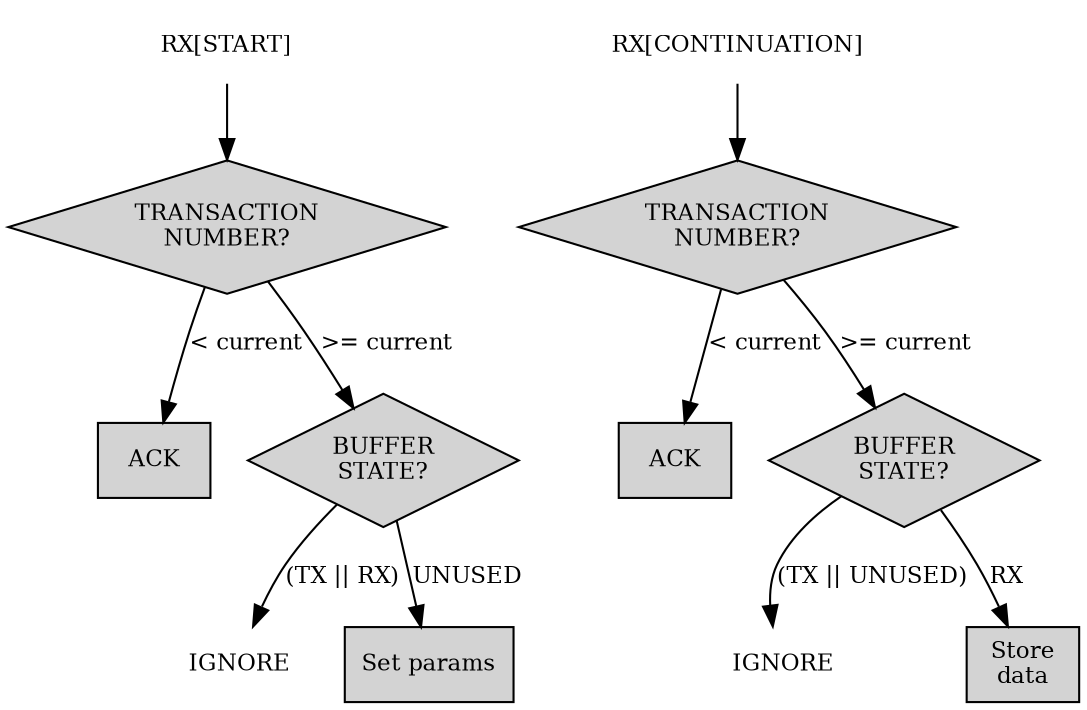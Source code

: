 digraph {

    subgraph start {
        node [shape=plaintext, fontsize="11"];
        edge [fontsize="11"];
        s_RX_start [label="RX[START]"];
        s_IGNORE [label="IGNORE"];

        node [shape=box, style="filled"];
        s_Set_params [label="Set params"];
        s_ACK [label="ACK"];

        node [shape=diamond, style="filled"];
        s_STATE [label="BUFFER\nSTATE?"];
        s_TRX [label="TRANSACTION\nNUMBER?"];

        s_RX_start -> s_TRX;
        s_TRX -> s_STATE [label=">= current"];
        s_TRX -> s_ACK [label="< current"];
        s_STATE -> s_IGNORE [label="(TX || RX)"];
        s_STATE -> s_Set_params [label="UNUSED"];
    }
    subgraph cont {
        node [shape=plaintext, fontsize="11"];
        edge [fontsize="11"];
        RX_cont [label="RX[CONTINUATION]"];
        IGNORE [label="IGNORE"];

        node [shape=box, style="filled"];
        store [label="Store\ndata"];
        ACK [label="ACK"];

        node [shape=diamond, style="filled"];
        STATE [label="BUFFER\nSTATE?"];
        TRX [label="TRANSACTION\nNUMBER?"];

        RX_cont -> TRX;
        TRX -> STATE [label=">= current"];
        TRX -> ACK [label="< current"];
        STATE -> IGNORE [label="(TX || UNUSED)"];
        STATE -> store [label="RX"];
    }


}
